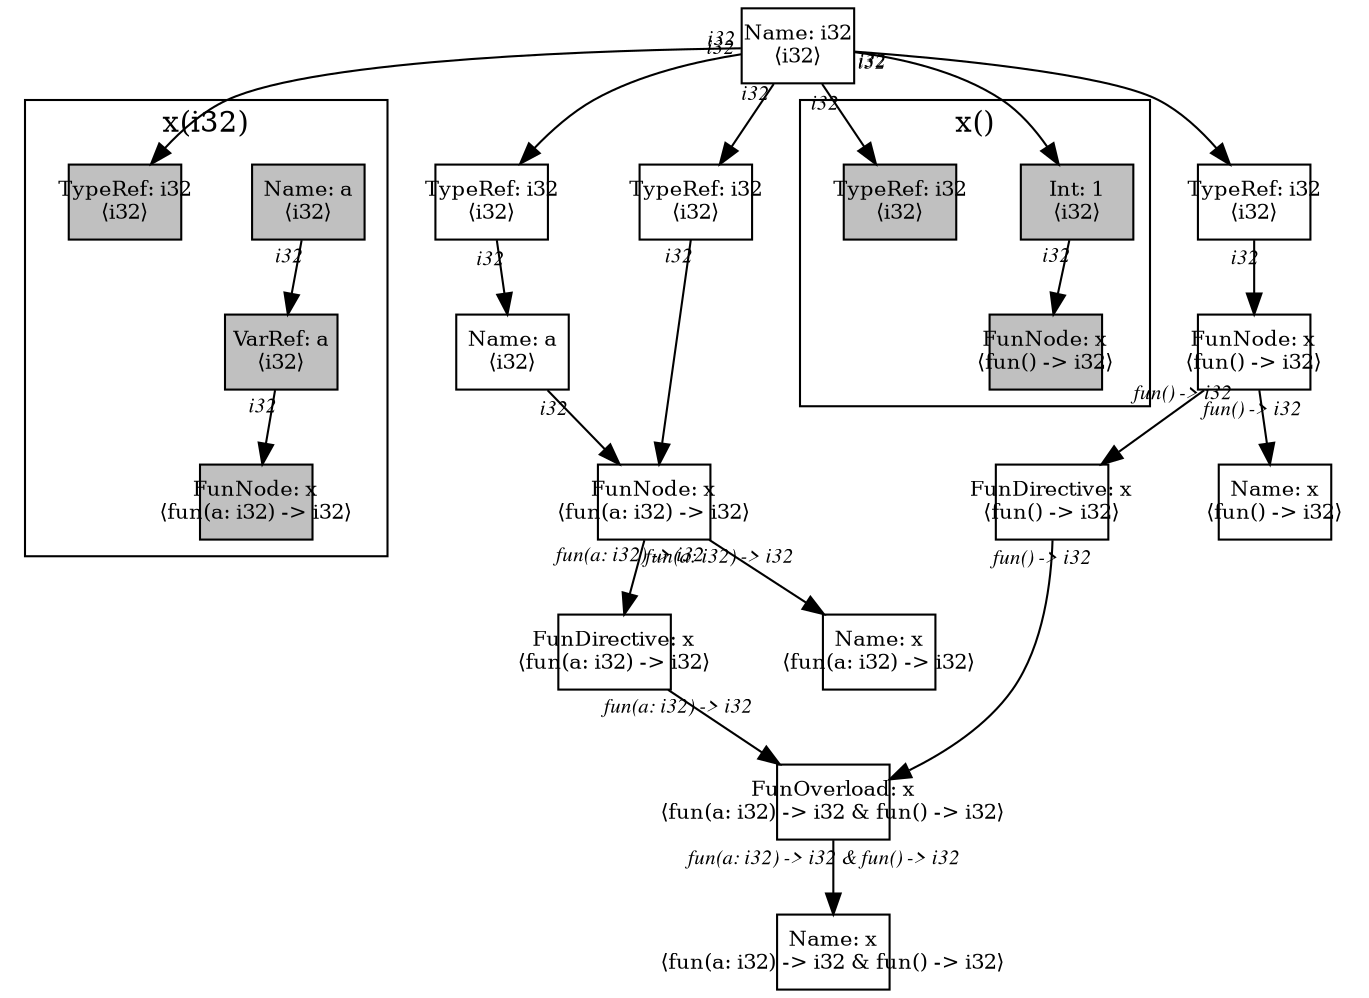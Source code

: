 digraph Document {
  node [shape=box,fixedsize=shape fontsize=10]
  1 [label="Name: i32\n⟨i32⟩", fillcolor=grey];
  2 [label="FunOverload: x\n⟨fun(a: i32) -> i32 & fun() -> i32⟩", fillcolor=grey];
  3 [label="FunDirective: x\n⟨fun(a: i32) -> i32⟩", fillcolor=grey];
  4 [label="FunNode: x\n⟨fun(a: i32) -> i32⟩", fillcolor=grey];
  5 [label="TypeRef: i32\n⟨i32⟩", fillcolor=grey];
  6 [label="Name: a\n⟨i32⟩", fillcolor=grey];
  7 [label="TypeRef: i32\n⟨i32⟩", fillcolor=grey];
  8 [label="Name: x\n⟨fun(a: i32) -> i32⟩", fillcolor=grey];
  9 [label="FunDirective: x\n⟨fun() -> i32⟩", fillcolor=grey];
  10 [label="FunNode: x\n⟨fun() -> i32⟩", fillcolor=grey];
  11 [label="TypeRef: i32\n⟨i32⟩", fillcolor=grey];
  12 [label="Name: x\n⟨fun() -> i32⟩", fillcolor=grey];
  13 [label="Name: x\n⟨fun(a: i32) -> i32 & fun() -> i32⟩", fillcolor=grey];
  subgraph cluster0 {
    node [style=filled, fillcolor=grey];
    14 [label="Name: a\n⟨i32⟩", fillcolor=grey];
    15 [label="VarRef: a\n⟨i32⟩", fillcolor=grey];
    16 [label="FunNode: x\n⟨fun(a: i32) -> i32⟩", fillcolor=grey];
    17 [label="TypeRef: i32\n⟨i32⟩", fillcolor=grey];
    14 -> 15[taillabel="i32" labeldistance="1" fontname="times  italic" fontsize = 10 color="black" ];
    15 -> 16[taillabel="i32" labeldistance="1" fontname="times  italic" fontsize = 10 color="black" ];
  label = "x(i32)";
}
  subgraph cluster1 {
    node [style=filled, fillcolor=grey];
    18 [label="Int: 1\n⟨i32⟩", fillcolor=grey];
    19 [label="FunNode: x\n⟨fun() -> i32⟩", fillcolor=grey];
    20 [label="TypeRef: i32\n⟨i32⟩", fillcolor=grey];
    18 -> 19[taillabel="i32" labeldistance="1" fontname="times  italic" fontsize = 10 color="black" ];
  label = "x()";
}
  1 -> 5[taillabel="i32" labeldistance="1" fontname="times  italic" fontsize = 10 color="black" ];
  1 -> 7[taillabel="i32" labeldistance="1" fontname="times  italic" fontsize = 10 color="black" ];
  1 -> 11[taillabel="i32" labeldistance="1" fontname="times  italic" fontsize = 10 color="black" ];
  1 -> 17[taillabel="i32" labeldistance="1" fontname="times  italic" fontsize = 10 color="black" ];
  1 -> 18[taillabel="i32" labeldistance="1" fontname="times  italic" fontsize = 10 color="black" ];
  1 -> 20[taillabel="i32" labeldistance="1" fontname="times  italic" fontsize = 10 color="black" ];
  2 -> 13[taillabel="fun(a: i32) -> i32 & fun() -> i32" labeldistance="1" fontname="times  italic" fontsize = 10 color="black" ];
  3 -> 2[taillabel="fun(a: i32) -> i32" labeldistance="1" fontname="times  italic" fontsize = 10 color="black" ];
  4 -> 8[taillabel="fun(a: i32) -> i32" labeldistance="1" fontname="times  italic" fontsize = 10 color="black" ];
  4 -> 3[taillabel="fun(a: i32) -> i32" labeldistance="1" fontname="times  italic" fontsize = 10 color="black" ];
  5 -> 6[taillabel="i32" labeldistance="1" fontname="times  italic" fontsize = 10 color="black" ];
  6 -> 4[taillabel="i32" labeldistance="1" fontname="times  italic" fontsize = 10 color="black" ];
  7 -> 4[taillabel="i32" labeldistance="1" fontname="times  italic" fontsize = 10 color="black" ];
  9 -> 2[taillabel="fun() -> i32" labeldistance="1" fontname="times  italic" fontsize = 10 color="black" ];
  10 -> 12[taillabel="fun() -> i32" labeldistance="1" fontname="times  italic" fontsize = 10 color="black" ];
  10 -> 9[taillabel="fun() -> i32" labeldistance="1" fontname="times  italic" fontsize = 10 color="black" ];
  11 -> 10[taillabel="i32" labeldistance="1" fontname="times  italic" fontsize = 10 color="black" ];
  label="";
}
